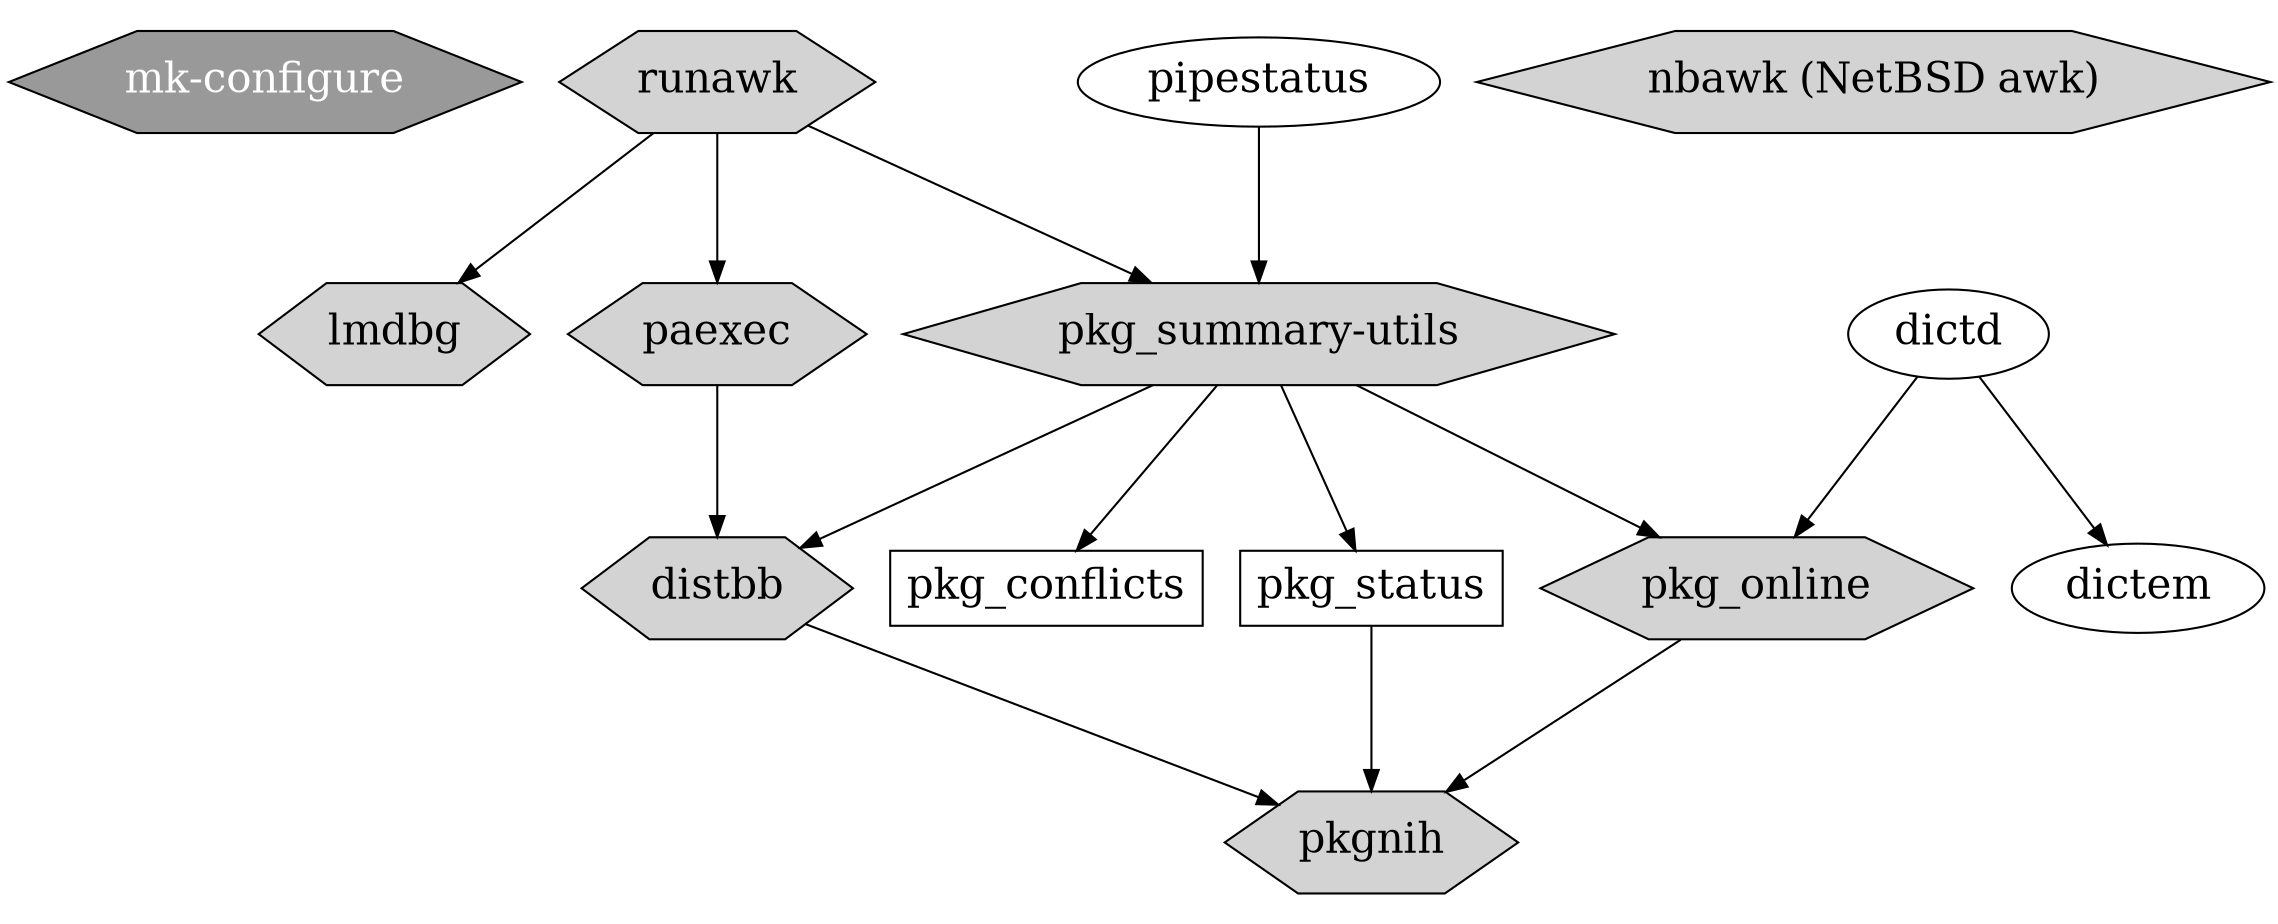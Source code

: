digraph FSA {
 graph [ ratio=compress layout=dot rankdir=UB ratio=0.4 ];

 node [ shape = hexagon style=filled fontsize=20 ];

   "mk-configure" [ fillcolor = grey60, fontcolor = white ];
   "lmdbg";
   "paexec";
   "distbb";
   "pkg_online";
   "runawk";
   "pkg_summary-utils";
   "pkgnih";
   "nbawk (NetBSD awk)";

 node [ shape = oval style=solid ];

   "dictd";
   "dictem";

 node [ shape = box ];

   "runawk"            -> "pkg_summary-utils";
   "runawk"            -> "lmdbg";
   "runawk"            -> "paexec";
   "pkg_summary-utils" -> "distbb";
   "paexec"            -> "distbb";
   "dictd"             -> "dictem";
   "pkg_summary-utils" -> "pkg_online";
   "pkg_summary-utils" -> "pkg_conflicts";
   "pkg_summary-utils" -> "pkg_status";
   "pkg_status"        -> "pkgnih";
   "distbb"            -> "pkgnih";
   "pkg_online"        -> "pkgnih";

   "pkg_summary-utils";
   "pkg_status";
   "pkg_conflicts";
 node [ shape = oval style=solid ];

   "dictd" -> "pkg_online";
   "pipestatus" -> "pkg_summary-utils";

}

digraph FSA {
 graph [ ratio=compress layout=dot rankdir=UB ratio=0.4 ];

 node [ shape = hexagon style=filled fontsize=20 ];
   "lua-alt-getopt";

 node [ shape = oval style=solid ];
   "judyhash";
}
